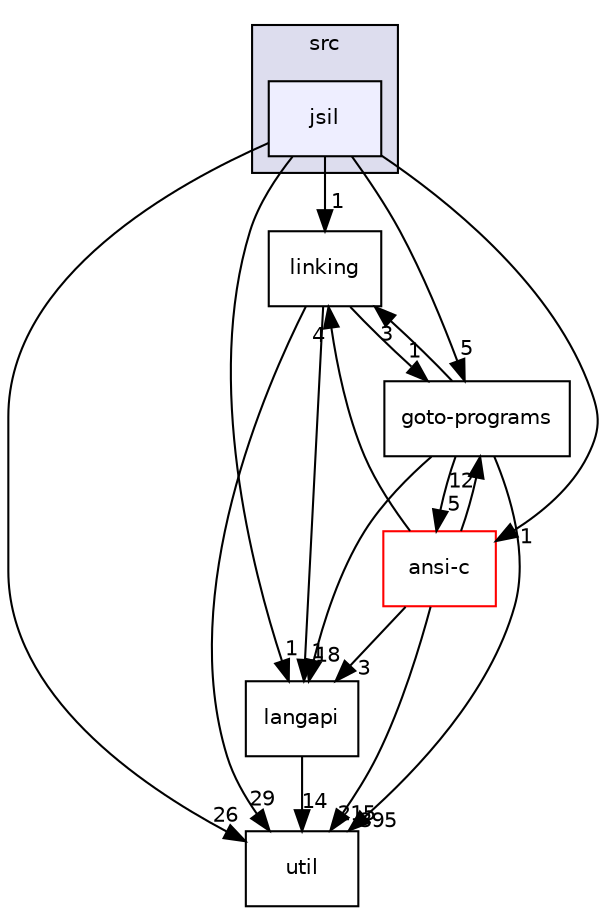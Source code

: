 digraph "/home/runner/work/cbmc-documentation/cbmc-documentation/src/jsil" {
  bgcolor=transparent;
  compound=true
  node [ fontsize="10", fontname="Helvetica"];
  edge [ labelfontsize="10", labelfontname="Helvetica"];
  subgraph clusterdir_68267d1309a1af8e8297ef4c3efbcdba {
    graph [ bgcolor="#ddddee", pencolor="black", label="src" fontname="Helvetica", fontsize="10", URL="dir_68267d1309a1af8e8297ef4c3efbcdba.html"]
  dir_8b58f2d328f1a23c1ebdb913d8d711fe [shape=box, label="jsil", style="filled", fillcolor="#eeeeff", pencolor="black", URL="dir_8b58f2d328f1a23c1ebdb913d8d711fe.html"];
  }
  dir_7ec25742ab1d47a7a6823282222807fd [shape=box label="linking" URL="dir_7ec25742ab1d47a7a6823282222807fd.html"];
  dir_b7878ad5ecbf2506f4125b9d34c97e45 [shape=box label="util" URL="dir_b7878ad5ecbf2506f4125b9d34c97e45.html"];
  dir_807c5b2c83e0c14a10083f60cf67ca05 [shape=box label="goto-programs" URL="dir_807c5b2c83e0c14a10083f60cf67ca05.html"];
  dir_245199dd16b1f3757d78c9dc7747589d [shape=box label="langapi" URL="dir_245199dd16b1f3757d78c9dc7747589d.html"];
  dir_f88182c44268ef6b082d02d66ccc5f99 [shape=box label="ansi-c" color="red" URL="dir_f88182c44268ef6b082d02d66ccc5f99.html"];
  dir_7ec25742ab1d47a7a6823282222807fd->dir_b7878ad5ecbf2506f4125b9d34c97e45 [headlabel="29", labeldistance=1.5 headhref="dir_000031_000036.html"];
  dir_7ec25742ab1d47a7a6823282222807fd->dir_807c5b2c83e0c14a10083f60cf67ca05 [headlabel="1", labeldistance=1.5 headhref="dir_000031_000026.html"];
  dir_7ec25742ab1d47a7a6823282222807fd->dir_245199dd16b1f3757d78c9dc7747589d [headlabel="1", labeldistance=1.5 headhref="dir_000031_000030.html"];
  dir_807c5b2c83e0c14a10083f60cf67ca05->dir_7ec25742ab1d47a7a6823282222807fd [headlabel="3", labeldistance=1.5 headhref="dir_000026_000031.html"];
  dir_807c5b2c83e0c14a10083f60cf67ca05->dir_b7878ad5ecbf2506f4125b9d34c97e45 [headlabel="395", labeldistance=1.5 headhref="dir_000026_000036.html"];
  dir_807c5b2c83e0c14a10083f60cf67ca05->dir_245199dd16b1f3757d78c9dc7747589d [headlabel="18", labeldistance=1.5 headhref="dir_000026_000030.html"];
  dir_807c5b2c83e0c14a10083f60cf67ca05->dir_f88182c44268ef6b082d02d66ccc5f99 [headlabel="5", labeldistance=1.5 headhref="dir_000026_000016.html"];
  dir_245199dd16b1f3757d78c9dc7747589d->dir_b7878ad5ecbf2506f4125b9d34c97e45 [headlabel="14", labeldistance=1.5 headhref="dir_000030_000036.html"];
  dir_f88182c44268ef6b082d02d66ccc5f99->dir_7ec25742ab1d47a7a6823282222807fd [headlabel="4", labeldistance=1.5 headhref="dir_000016_000031.html"];
  dir_f88182c44268ef6b082d02d66ccc5f99->dir_b7878ad5ecbf2506f4125b9d34c97e45 [headlabel="215", labeldistance=1.5 headhref="dir_000016_000036.html"];
  dir_f88182c44268ef6b082d02d66ccc5f99->dir_807c5b2c83e0c14a10083f60cf67ca05 [headlabel="12", labeldistance=1.5 headhref="dir_000016_000026.html"];
  dir_f88182c44268ef6b082d02d66ccc5f99->dir_245199dd16b1f3757d78c9dc7747589d [headlabel="3", labeldistance=1.5 headhref="dir_000016_000030.html"];
  dir_8b58f2d328f1a23c1ebdb913d8d711fe->dir_7ec25742ab1d47a7a6823282222807fd [headlabel="1", labeldistance=1.5 headhref="dir_000028_000031.html"];
  dir_8b58f2d328f1a23c1ebdb913d8d711fe->dir_b7878ad5ecbf2506f4125b9d34c97e45 [headlabel="26", labeldistance=1.5 headhref="dir_000028_000036.html"];
  dir_8b58f2d328f1a23c1ebdb913d8d711fe->dir_807c5b2c83e0c14a10083f60cf67ca05 [headlabel="5", labeldistance=1.5 headhref="dir_000028_000026.html"];
  dir_8b58f2d328f1a23c1ebdb913d8d711fe->dir_245199dd16b1f3757d78c9dc7747589d [headlabel="1", labeldistance=1.5 headhref="dir_000028_000030.html"];
  dir_8b58f2d328f1a23c1ebdb913d8d711fe->dir_f88182c44268ef6b082d02d66ccc5f99 [headlabel="1", labeldistance=1.5 headhref="dir_000028_000016.html"];
}
